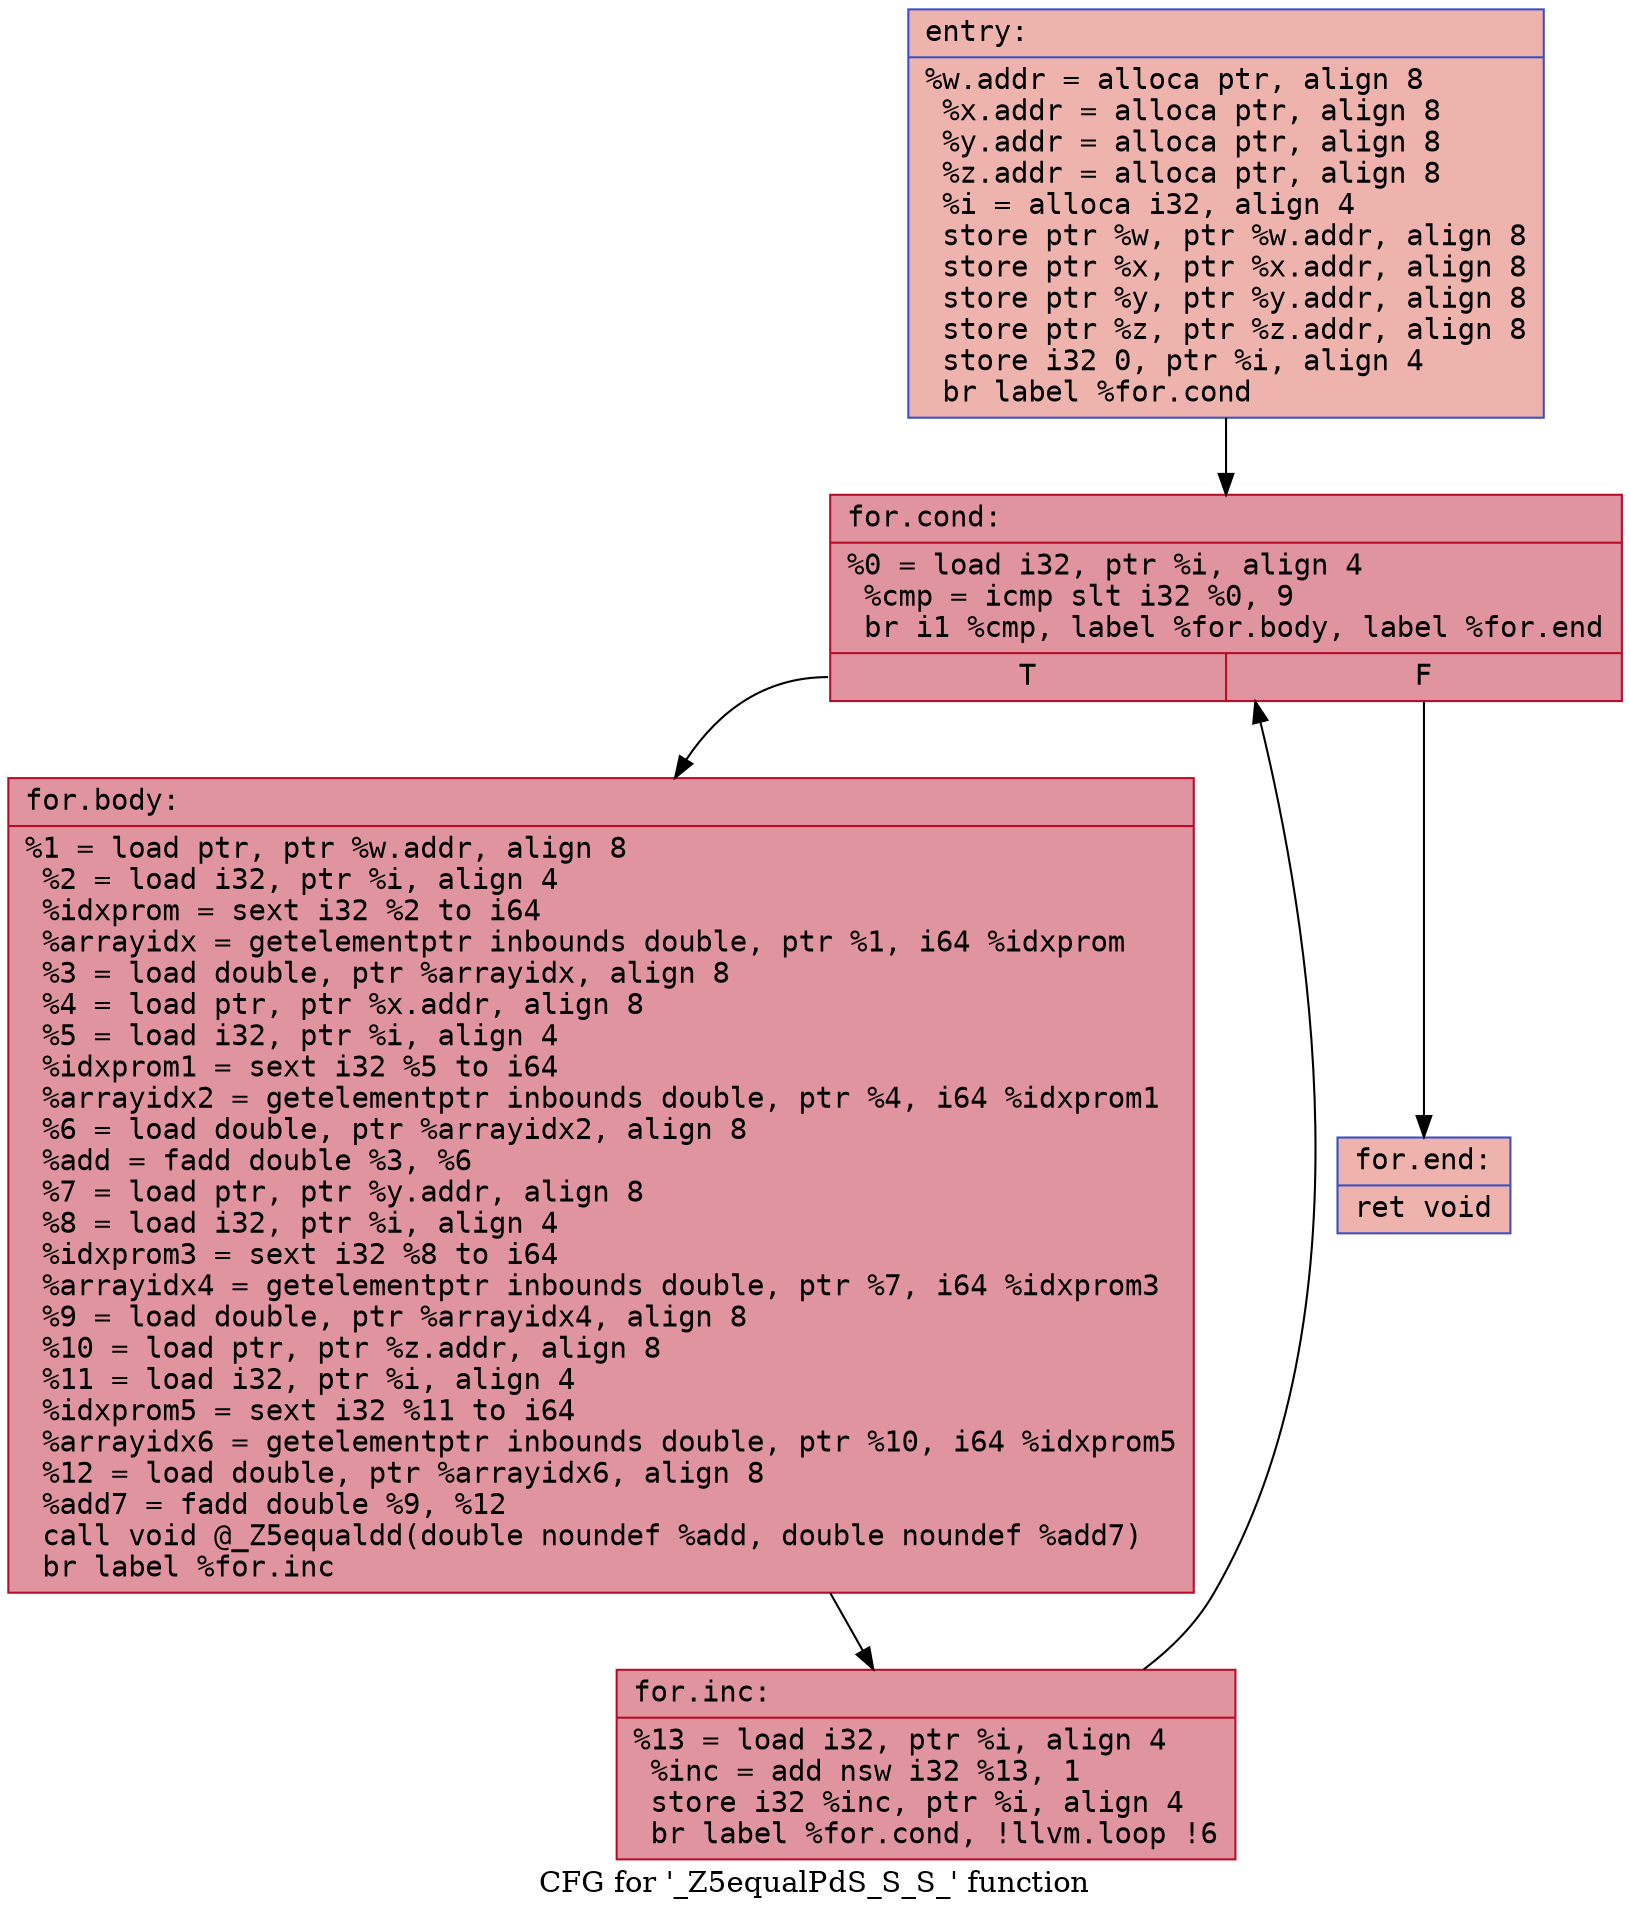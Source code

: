 digraph "CFG for '_Z5equalPdS_S_S_' function" {
	label="CFG for '_Z5equalPdS_S_S_' function";

	Node0x5606a9be8970 [shape=record,color="#3d50c3ff", style=filled, fillcolor="#d6524470" fontname="Courier",label="{entry:\l|  %w.addr = alloca ptr, align 8\l  %x.addr = alloca ptr, align 8\l  %y.addr = alloca ptr, align 8\l  %z.addr = alloca ptr, align 8\l  %i = alloca i32, align 4\l  store ptr %w, ptr %w.addr, align 8\l  store ptr %x, ptr %x.addr, align 8\l  store ptr %y, ptr %y.addr, align 8\l  store ptr %z, ptr %z.addr, align 8\l  store i32 0, ptr %i, align 4\l  br label %for.cond\l}"];
	Node0x5606a9be8970 -> Node0x5606a9be9000[tooltip="entry -> for.cond\nProbability 100.00%" ];
	Node0x5606a9be9000 [shape=record,color="#b70d28ff", style=filled, fillcolor="#b70d2870" fontname="Courier",label="{for.cond:\l|  %0 = load i32, ptr %i, align 4\l  %cmp = icmp slt i32 %0, 9\l  br i1 %cmp, label %for.body, label %for.end\l|{<s0>T|<s1>F}}"];
	Node0x5606a9be9000:s0 -> Node0x5606a9be91f0[tooltip="for.cond -> for.body\nProbability 96.88%" ];
	Node0x5606a9be9000:s1 -> Node0x5606a9be8830[tooltip="for.cond -> for.end\nProbability 3.12%" ];
	Node0x5606a9be91f0 [shape=record,color="#b70d28ff", style=filled, fillcolor="#b70d2870" fontname="Courier",label="{for.body:\l|  %1 = load ptr, ptr %w.addr, align 8\l  %2 = load i32, ptr %i, align 4\l  %idxprom = sext i32 %2 to i64\l  %arrayidx = getelementptr inbounds double, ptr %1, i64 %idxprom\l  %3 = load double, ptr %arrayidx, align 8\l  %4 = load ptr, ptr %x.addr, align 8\l  %5 = load i32, ptr %i, align 4\l  %idxprom1 = sext i32 %5 to i64\l  %arrayidx2 = getelementptr inbounds double, ptr %4, i64 %idxprom1\l  %6 = load double, ptr %arrayidx2, align 8\l  %add = fadd double %3, %6\l  %7 = load ptr, ptr %y.addr, align 8\l  %8 = load i32, ptr %i, align 4\l  %idxprom3 = sext i32 %8 to i64\l  %arrayidx4 = getelementptr inbounds double, ptr %7, i64 %idxprom3\l  %9 = load double, ptr %arrayidx4, align 8\l  %10 = load ptr, ptr %z.addr, align 8\l  %11 = load i32, ptr %i, align 4\l  %idxprom5 = sext i32 %11 to i64\l  %arrayidx6 = getelementptr inbounds double, ptr %10, i64 %idxprom5\l  %12 = load double, ptr %arrayidx6, align 8\l  %add7 = fadd double %9, %12\l  call void @_Z5equaldd(double noundef %add, double noundef %add7)\l  br label %for.inc\l}"];
	Node0x5606a9be91f0 -> Node0x5606a9be1660[tooltip="for.body -> for.inc\nProbability 100.00%" ];
	Node0x5606a9be1660 [shape=record,color="#b70d28ff", style=filled, fillcolor="#b70d2870" fontname="Courier",label="{for.inc:\l|  %13 = load i32, ptr %i, align 4\l  %inc = add nsw i32 %13, 1\l  store i32 %inc, ptr %i, align 4\l  br label %for.cond, !llvm.loop !6\l}"];
	Node0x5606a9be1660 -> Node0x5606a9be9000[tooltip="for.inc -> for.cond\nProbability 100.00%" ];
	Node0x5606a9be8830 [shape=record,color="#3d50c3ff", style=filled, fillcolor="#d6524470" fontname="Courier",label="{for.end:\l|  ret void\l}"];
}

